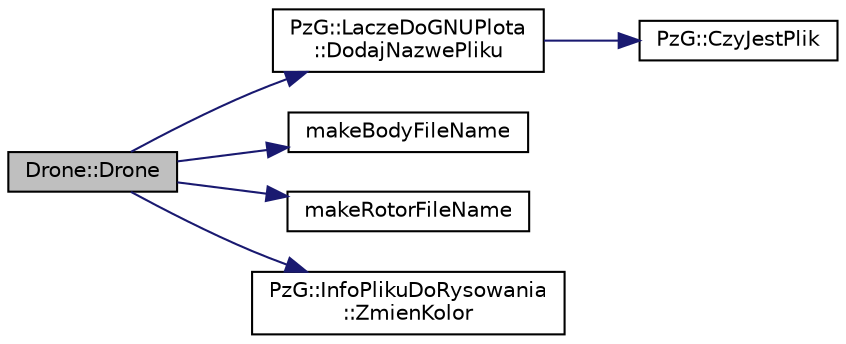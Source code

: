 digraph "Drone::Drone"
{
 // LATEX_PDF_SIZE
  edge [fontname="Helvetica",fontsize="10",labelfontname="Helvetica",labelfontsize="10"];
  node [fontname="Helvetica",fontsize="10",shape=record];
  rankdir="LR";
  Node1 [label="Drone::Drone",height=0.2,width=0.4,color="black", fillcolor="grey75", style="filled", fontcolor="black",tooltip="Konstruktor inicjalizujący Drona."];
  Node1 -> Node2 [color="midnightblue",fontsize="10",style="solid",fontname="Helvetica"];
  Node2 [label="PzG::LaczeDoGNUPlota\l::DodajNazwePliku",height=0.2,width=0.4,color="black", fillcolor="white", style="filled",URL="$class_pz_g_1_1_lacze_do_g_n_u_plota.html#aa815ce8ec16e12fc246cf422e562869e",tooltip="Dodaje nazwę pliku."];
  Node2 -> Node3 [color="midnightblue",fontsize="10",style="solid",fontname="Helvetica"];
  Node3 [label="PzG::CzyJestPlik",height=0.2,width=0.4,color="black", fillcolor="white", style="filled",URL="$namespace_pz_g.html#ae1aad0c681853d7e47da4cdfccefc102",tooltip="Funkcja pomocnicza, sprawdza czy plik o podanej nazwie jest na dysku."];
  Node1 -> Node4 [color="midnightblue",fontsize="10",style="solid",fontname="Helvetica"];
  Node4 [label="makeBodyFileName",height=0.2,width=0.4,color="black", fillcolor="white", style="filled",URL="$_geometric_figure_8hh.html#a09711a47c9e3d962d711f9081d6d486c",tooltip="Funkcja ułatwiająca tworzenie nazw plików w których znajdować się będą wspołrzędne korpusów dronów."];
  Node1 -> Node5 [color="midnightblue",fontsize="10",style="solid",fontname="Helvetica"];
  Node5 [label="makeRotorFileName",height=0.2,width=0.4,color="black", fillcolor="white", style="filled",URL="$_geometric_figure_8hh.html#ad6d8fe908dfe65d46dd956f7385624a5",tooltip="Funkcja ułatwiająca tworzenie nazw plików w których znajdować się będą wspołrzędne rotorów."];
  Node1 -> Node6 [color="midnightblue",fontsize="10",style="solid",fontname="Helvetica"];
  Node6 [label="PzG::InfoPlikuDoRysowania\l::ZmienKolor",height=0.2,width=0.4,color="black", fillcolor="white", style="filled",URL="$class_pz_g_1_1_info_pliku_do_rysowania.html#af5c256daaa945a31a1f137c9b429bc37",tooltip="Zmienia kolor rysowania elementów graficznych."];
}
